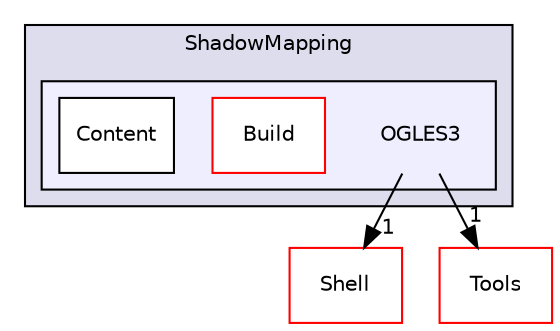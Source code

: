 digraph "PVR/SDK_3.4/Examples/Intermediate/ShadowMapping/OGLES3" {
  compound=true
  node [ fontsize="10", fontname="Helvetica"];
  edge [ labelfontsize="10", labelfontname="Helvetica"];
  subgraph clusterdir_f2b8353d036e16ce1bf248823009e228 {
    graph [ bgcolor="#ddddee", pencolor="black", label="ShadowMapping" fontname="Helvetica", fontsize="10", URL="dir_f2b8353d036e16ce1bf248823009e228.html"]
  subgraph clusterdir_495c1af9cb249a90dccc900c77f4e0b2 {
    graph [ bgcolor="#eeeeff", pencolor="black", label="" URL="dir_495c1af9cb249a90dccc900c77f4e0b2.html"];
    dir_495c1af9cb249a90dccc900c77f4e0b2 [shape=plaintext label="OGLES3"];
    dir_d844600f43c7a42056afe056c9988fa6 [shape=box label="Build" color="red" fillcolor="white" style="filled" URL="dir_d844600f43c7a42056afe056c9988fa6.html"];
    dir_caf04b91c79c0d8364aa773cce999a9c [shape=box label="Content" color="black" fillcolor="white" style="filled" URL="dir_caf04b91c79c0d8364aa773cce999a9c.html"];
  }
  }
  dir_de41955a66a331b990d60d5323117a97 [shape=box label="Shell" fillcolor="white" style="filled" color="red" URL="dir_de41955a66a331b990d60d5323117a97.html"];
  dir_5222bd6691dac9df766f8a52293393a2 [shape=box label="Tools" fillcolor="white" style="filled" color="red" URL="dir_5222bd6691dac9df766f8a52293393a2.html"];
  dir_495c1af9cb249a90dccc900c77f4e0b2->dir_de41955a66a331b990d60d5323117a97 [headlabel="1", labeldistance=1.5 headhref="dir_000771_000133.html"];
  dir_495c1af9cb249a90dccc900c77f4e0b2->dir_5222bd6691dac9df766f8a52293393a2 [headlabel="1", labeldistance=1.5 headhref="dir_000771_001762.html"];
}
